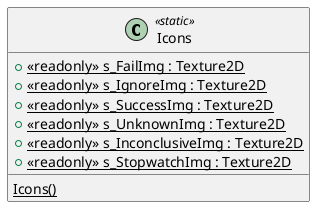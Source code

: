 @startuml
class Icons <<static>> {
    + {static} <<readonly>> s_FailImg : Texture2D
    + {static} <<readonly>> s_IgnoreImg : Texture2D
    + {static} <<readonly>> s_SuccessImg : Texture2D
    + {static} <<readonly>> s_UnknownImg : Texture2D
    + {static} <<readonly>> s_InconclusiveImg : Texture2D
    + {static} <<readonly>> s_StopwatchImg : Texture2D
    {static} Icons()
}
@enduml
